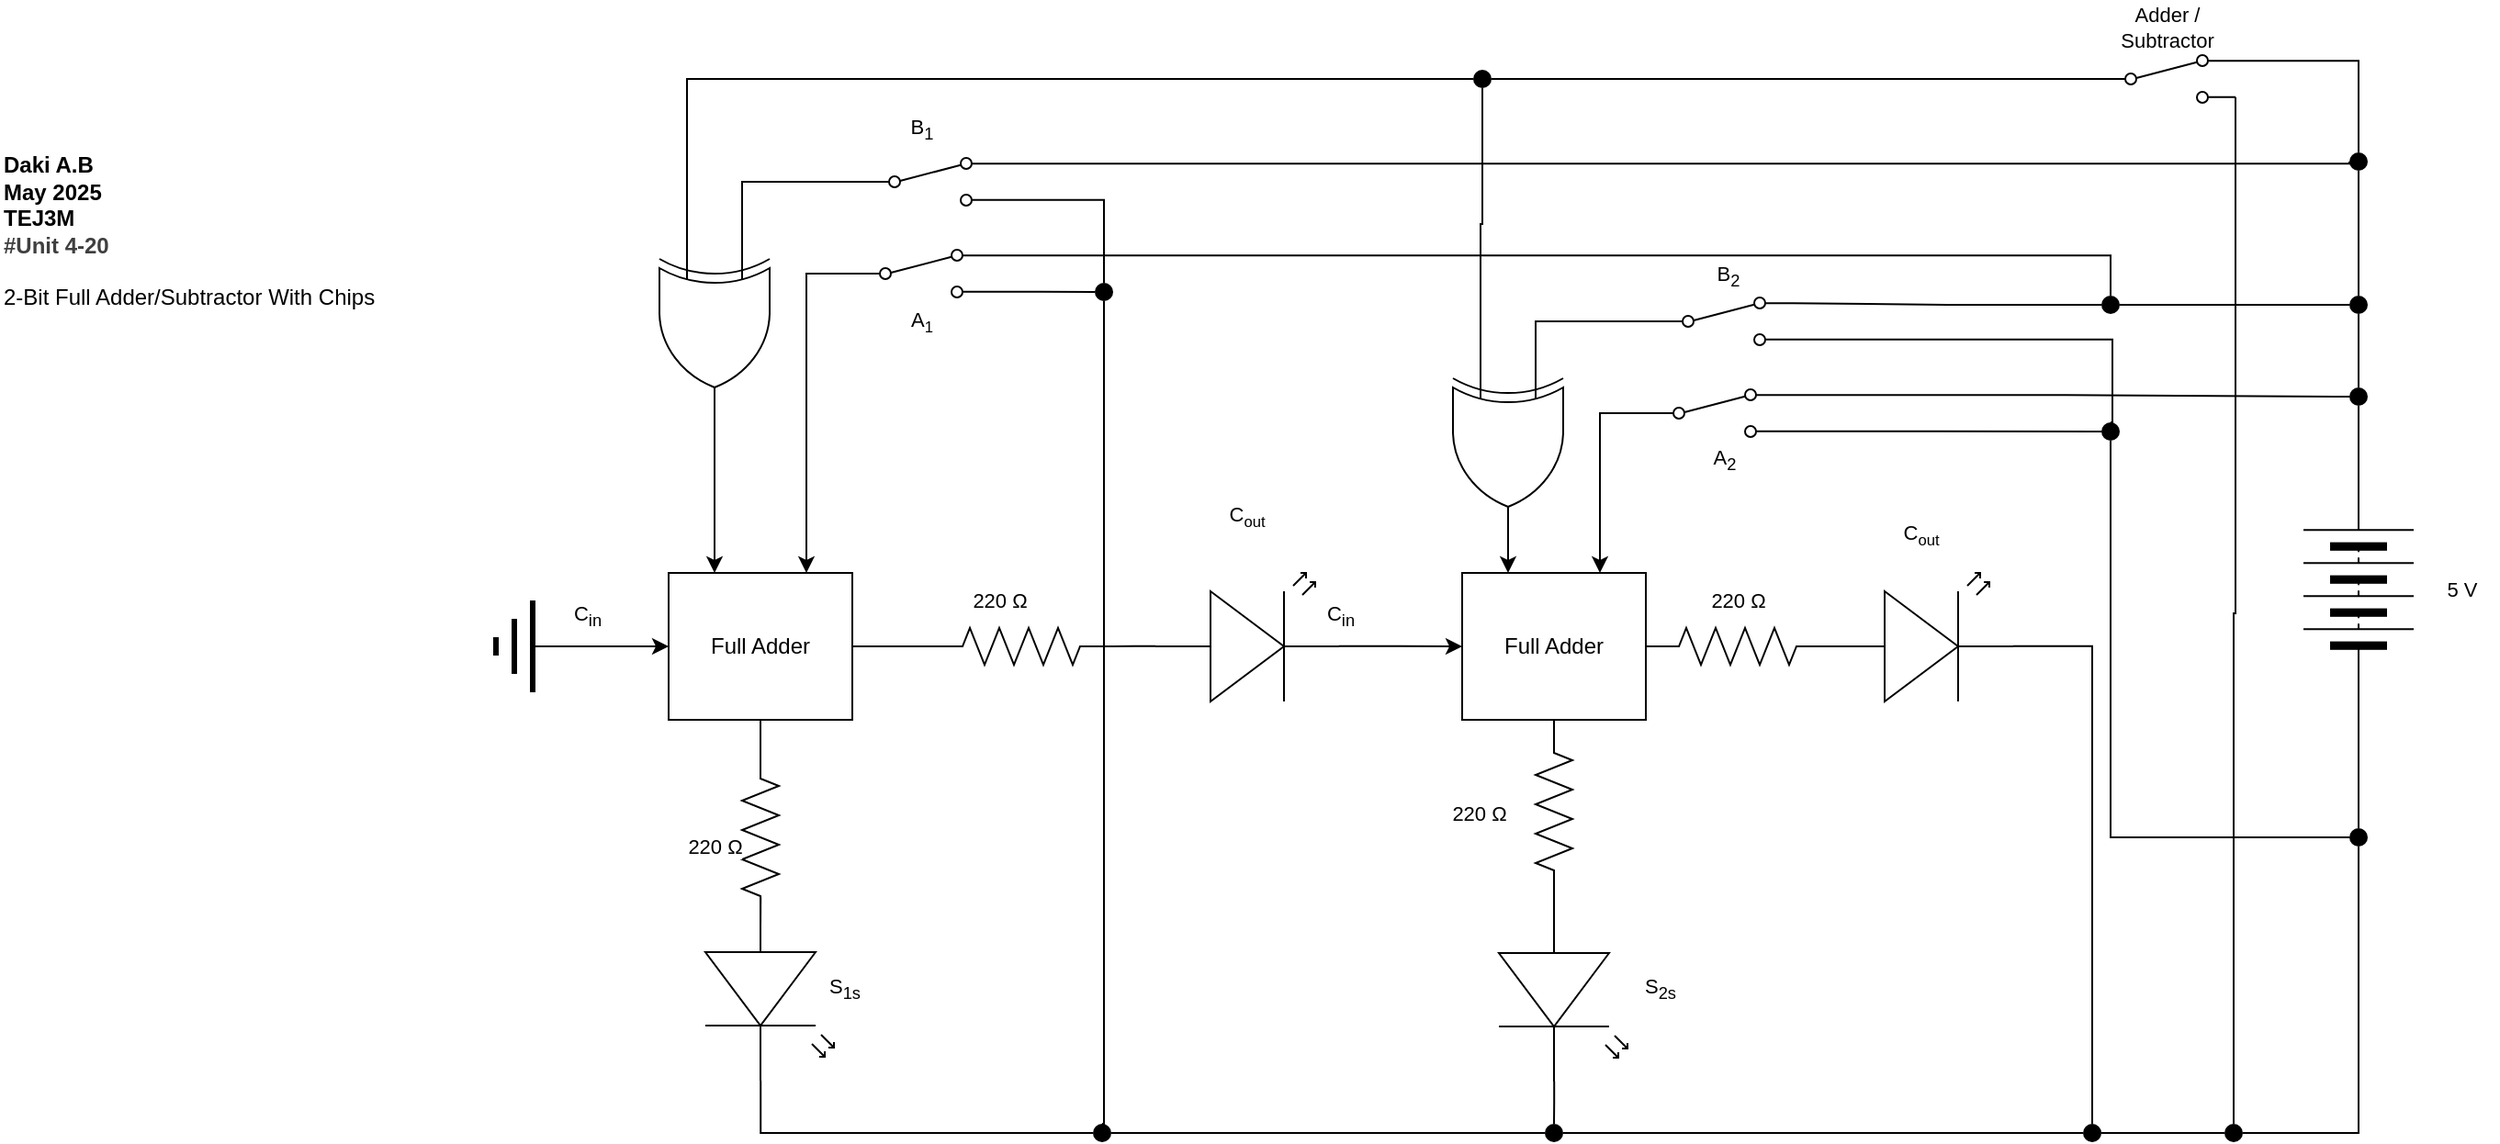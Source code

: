 <mxfile>
    <diagram id="YG_yXFg-I006SdFU7Ujp" name="Page-1">
        <mxGraphModel dx="813" dy="429" grid="1" gridSize="10" guides="1" tooltips="1" connect="1" arrows="1" fold="1" page="1" pageScale="1" pageWidth="827" pageHeight="1169" math="0" shadow="0">
            <root>
                <mxCell id="0"/>
                <mxCell id="1" parent="0"/>
                <mxCell id="171" style="edgeStyle=orthogonalEdgeStyle;shape=connector;rounded=0;html=1;exitX=0;exitY=0.5;exitDx=0;exitDy=0;strokeColor=default;align=center;verticalAlign=middle;fontFamily=Helvetica;fontSize=11;fontColor=default;labelBackgroundColor=default;endArrow=none;endFill=0;startArrow=classic;startFill=1;" parent="1" source="172" edge="1">
                    <mxGeometry relative="1" as="geometry">
                        <mxPoint x="510" y="646" as="targetPoint"/>
                    </mxGeometry>
                </mxCell>
                <mxCell id="172" value="Full Adder" style="rounded=0;whiteSpace=wrap;html=1;" parent="1" vertex="1">
                    <mxGeometry x="584" y="606" width="100" height="80" as="geometry"/>
                </mxCell>
                <mxCell id="173" value="A&lt;font size=&quot;1&quot;&gt;&lt;sub&gt;1&lt;/sub&gt;&lt;/font&gt;" style="text;html=1;align=center;verticalAlign=middle;whiteSpace=wrap;rounded=0;fontFamily=Helvetica;fontSize=11;fontColor=default;labelBackgroundColor=default;" parent="1" vertex="1">
                    <mxGeometry x="691.5" y="454" width="60" height="30" as="geometry"/>
                </mxCell>
                <mxCell id="174" value="B&lt;sub&gt;1&lt;/sub&gt;" style="text;html=1;align=center;verticalAlign=middle;whiteSpace=wrap;rounded=0;fontFamily=Helvetica;fontSize=11;fontColor=default;labelBackgroundColor=default;" parent="1" vertex="1">
                    <mxGeometry x="691.5" y="350" width="60" height="30" as="geometry"/>
                </mxCell>
                <mxCell id="175" value="C&lt;sub&gt;in&lt;/sub&gt;" style="text;html=1;align=center;verticalAlign=middle;whiteSpace=wrap;rounded=0;fontFamily=Helvetica;fontSize=11;fontColor=default;labelBackgroundColor=default;" parent="1" vertex="1">
                    <mxGeometry x="510" y="615" width="60" height="30" as="geometry"/>
                </mxCell>
                <mxCell id="176" value="C&lt;font size=&quot;1&quot;&gt;&lt;sub&gt;out&lt;/sub&gt;&lt;/font&gt;" style="text;html=1;align=center;verticalAlign=middle;whiteSpace=wrap;rounded=0;fontFamily=Helvetica;fontSize=11;fontColor=default;labelBackgroundColor=default;" parent="1" vertex="1">
                    <mxGeometry x="869" y="560" width="60" height="30" as="geometry"/>
                </mxCell>
                <mxCell id="177" value="S&lt;sub&gt;1s&lt;/sub&gt;" style="text;html=1;align=center;verticalAlign=middle;whiteSpace=wrap;rounded=0;fontFamily=Helvetica;fontSize=11;fontColor=default;labelBackgroundColor=default;" parent="1" vertex="1">
                    <mxGeometry x="650" y="818" width="60" height="30" as="geometry"/>
                </mxCell>
                <mxCell id="178" value="Full Adder" style="rounded=0;whiteSpace=wrap;html=1;" parent="1" vertex="1">
                    <mxGeometry x="1016" y="606" width="100" height="80" as="geometry"/>
                </mxCell>
                <mxCell id="179" value="A&lt;sub&gt;2&lt;/sub&gt;" style="text;html=1;align=center;verticalAlign=middle;whiteSpace=wrap;rounded=0;fontFamily=Helvetica;fontSize=11;fontColor=default;labelBackgroundColor=default;" parent="1" vertex="1">
                    <mxGeometry x="1128.5" y="530" width="60" height="30" as="geometry"/>
                </mxCell>
                <mxCell id="180" value="B&lt;sub&gt;2&lt;/sub&gt;" style="text;html=1;align=center;verticalAlign=middle;whiteSpace=wrap;rounded=0;fontFamily=Helvetica;fontSize=11;fontColor=default;labelBackgroundColor=default;" parent="1" vertex="1">
                    <mxGeometry x="1131" y="430" width="60" height="30" as="geometry"/>
                </mxCell>
                <mxCell id="181" value="C&lt;sub&gt;in&lt;/sub&gt;" style="text;html=1;align=center;verticalAlign=middle;whiteSpace=wrap;rounded=0;fontFamily=Helvetica;fontSize=11;fontColor=default;labelBackgroundColor=default;" parent="1" vertex="1">
                    <mxGeometry x="920" y="615" width="60" height="30" as="geometry"/>
                </mxCell>
                <mxCell id="182" value="C&lt;font size=&quot;1&quot;&gt;&lt;sub&gt;out&lt;/sub&gt;&lt;/font&gt;" style="text;html=1;align=center;verticalAlign=middle;whiteSpace=wrap;rounded=0;fontFamily=Helvetica;fontSize=11;fontColor=default;labelBackgroundColor=default;" parent="1" vertex="1">
                    <mxGeometry x="1236" y="570" width="60" height="30" as="geometry"/>
                </mxCell>
                <mxCell id="183" value="S&lt;sub&gt;2s&lt;/sub&gt;" style="text;html=1;align=center;verticalAlign=middle;whiteSpace=wrap;rounded=0;fontFamily=Helvetica;fontSize=11;fontColor=default;labelBackgroundColor=default;" parent="1" vertex="1">
                    <mxGeometry x="1094" y="817.5" width="60" height="30" as="geometry"/>
                </mxCell>
                <mxCell id="184" style="edgeStyle=orthogonalEdgeStyle;shape=connector;rounded=0;html=1;exitX=1;exitY=0.57;exitDx=0;exitDy=0;exitPerimeter=0;entryX=0.5;entryY=0;entryDx=0;entryDy=0;strokeColor=default;align=center;verticalAlign=middle;fontFamily=Helvetica;fontSize=11;fontColor=default;labelBackgroundColor=default;endArrow=none;endFill=0;" parent="1" source="185" target="203" edge="1">
                    <mxGeometry relative="1" as="geometry"/>
                </mxCell>
                <mxCell id="185" value="" style="verticalLabelPosition=bottom;shadow=0;dashed=0;align=center;html=1;verticalAlign=top;shape=mxgraph.electrical.opto_electronics.led_2;pointerEvents=1;rotation=90;" parent="1" vertex="1">
                    <mxGeometry x="1021" y="798" width="100" height="70" as="geometry"/>
                </mxCell>
                <mxCell id="186" style="edgeStyle=orthogonalEdgeStyle;shape=connector;rounded=0;html=1;exitX=1;exitY=0.57;exitDx=0;exitDy=0;exitPerimeter=0;entryX=0.5;entryY=0;entryDx=0;entryDy=0;strokeColor=default;align=center;verticalAlign=middle;fontFamily=Helvetica;fontSize=11;fontColor=default;labelBackgroundColor=default;endArrow=none;endFill=0;" parent="1" source="187" target="205" edge="1">
                    <mxGeometry relative="1" as="geometry"/>
                </mxCell>
                <mxCell id="187" value="" style="verticalLabelPosition=bottom;shadow=0;dashed=0;align=center;html=1;verticalAlign=top;shape=mxgraph.electrical.opto_electronics.led_2;pointerEvents=1;rotation=0;" parent="1" vertex="1">
                    <mxGeometry x="1216" y="606" width="100" height="70" as="geometry"/>
                </mxCell>
                <mxCell id="188" value="" style="pointerEvents=1;verticalLabelPosition=bottom;shadow=0;dashed=0;align=center;html=1;verticalAlign=top;shape=mxgraph.electrical.resistors.resistor_2;fontFamily=Helvetica;fontSize=11;fontColor=default;labelBackgroundColor=default;" parent="1" vertex="1">
                    <mxGeometry x="1116" y="636" width="100" height="20" as="geometry"/>
                </mxCell>
                <mxCell id="189" value="" style="pointerEvents=1;verticalLabelPosition=bottom;shadow=0;dashed=0;align=center;html=1;verticalAlign=top;shape=mxgraph.electrical.resistors.resistor_2;fontFamily=Helvetica;fontSize=11;fontColor=default;labelBackgroundColor=default;rotation=90;" parent="1" vertex="1">
                    <mxGeometry x="1016" y="726" width="100" height="20" as="geometry"/>
                </mxCell>
                <mxCell id="190" style="edgeStyle=orthogonalEdgeStyle;shape=connector;rounded=0;html=1;exitX=1;exitY=0.57;exitDx=0;exitDy=0;exitPerimeter=0;entryX=0;entryY=0.5;entryDx=0;entryDy=0;strokeColor=default;align=center;verticalAlign=middle;fontFamily=Helvetica;fontSize=11;fontColor=default;labelBackgroundColor=default;endArrow=none;endFill=0;" parent="1" source="191" target="225" edge="1">
                    <mxGeometry relative="1" as="geometry"/>
                </mxCell>
                <mxCell id="191" value="" style="verticalLabelPosition=bottom;shadow=0;dashed=0;align=center;html=1;verticalAlign=top;shape=mxgraph.electrical.opto_electronics.led_2;pointerEvents=1;rotation=90;" parent="1" vertex="1">
                    <mxGeometry x="589" y="797.5" width="100" height="70" as="geometry"/>
                </mxCell>
                <mxCell id="260" style="edgeStyle=orthogonalEdgeStyle;shape=connector;rounded=0;html=1;exitX=0;exitY=0.5;exitDx=0;exitDy=0;exitPerimeter=0;entryX=0.5;entryY=1;entryDx=0;entryDy=0;strokeColor=default;align=center;verticalAlign=middle;fontFamily=Helvetica;fontSize=11;fontColor=default;labelBackgroundColor=default;endArrow=none;endFill=0;" parent="1" source="192" target="172" edge="1">
                    <mxGeometry relative="1" as="geometry"/>
                </mxCell>
                <mxCell id="192" value="" style="pointerEvents=1;verticalLabelPosition=bottom;shadow=0;dashed=0;align=center;html=1;verticalAlign=top;shape=mxgraph.electrical.resistors.resistor_2;fontFamily=Helvetica;fontSize=11;fontColor=default;labelBackgroundColor=default;rotation=90;" parent="1" vertex="1">
                    <mxGeometry x="584" y="740" width="100" height="20" as="geometry"/>
                </mxCell>
                <mxCell id="193" style="edgeStyle=orthogonalEdgeStyle;shape=connector;rounded=0;html=1;exitX=1;exitY=0.57;exitDx=0;exitDy=0;exitPerimeter=0;entryX=0;entryY=0.5;entryDx=0;entryDy=0;strokeColor=default;align=center;verticalAlign=middle;fontFamily=Helvetica;fontSize=11;fontColor=default;labelBackgroundColor=default;endArrow=classic;endFill=1;" parent="1" source="194" target="178" edge="1">
                    <mxGeometry relative="1" as="geometry"/>
                </mxCell>
                <mxCell id="194" value="" style="verticalLabelPosition=bottom;shadow=0;dashed=0;align=center;html=1;verticalAlign=top;shape=mxgraph.electrical.opto_electronics.led_2;pointerEvents=1;rotation=0;" parent="1" vertex="1">
                    <mxGeometry x="849" y="606" width="100" height="70" as="geometry"/>
                </mxCell>
                <mxCell id="195" style="edgeStyle=orthogonalEdgeStyle;shape=connector;rounded=0;html=1;exitX=0;exitY=0.5;exitDx=0;exitDy=0;exitPerimeter=0;entryX=1;entryY=0.5;entryDx=0;entryDy=0;strokeColor=default;align=center;verticalAlign=middle;fontFamily=Helvetica;fontSize=11;fontColor=default;labelBackgroundColor=default;endArrow=none;endFill=0;" parent="1" source="196" target="172" edge="1">
                    <mxGeometry relative="1" as="geometry"/>
                </mxCell>
                <mxCell id="196" value="" style="pointerEvents=1;verticalLabelPosition=bottom;shadow=0;dashed=0;align=center;html=1;verticalAlign=top;shape=mxgraph.electrical.resistors.resistor_2;fontFamily=Helvetica;fontSize=11;fontColor=default;labelBackgroundColor=default;rotation=0;" parent="1" vertex="1">
                    <mxGeometry x="726" y="636" width="100" height="20" as="geometry"/>
                </mxCell>
                <mxCell id="197" style="edgeStyle=orthogonalEdgeStyle;shape=connector;rounded=0;html=1;exitX=1;exitY=0.5;exitDx=0;exitDy=0;entryX=0.5;entryY=1;entryDx=0;entryDy=0;strokeColor=default;align=center;verticalAlign=middle;fontFamily=Helvetica;fontSize=11;fontColor=default;labelBackgroundColor=default;endArrow=none;endFill=0;" parent="1" source="199" target="221" edge="1">
                    <mxGeometry relative="1" as="geometry"/>
                </mxCell>
                <mxCell id="198" style="edgeStyle=orthogonalEdgeStyle;shape=connector;rounded=0;html=1;exitX=0;exitY=0.5;exitDx=0;exitDy=0;entryX=0.5;entryY=0;entryDx=0;entryDy=0;strokeColor=default;align=center;verticalAlign=middle;fontFamily=Helvetica;fontSize=11;fontColor=default;labelBackgroundColor=default;endArrow=none;endFill=0;" parent="1" source="199" target="230" edge="1">
                    <mxGeometry relative="1" as="geometry"/>
                </mxCell>
                <mxCell id="199" value="" style="pointerEvents=1;verticalLabelPosition=bottom;shadow=0;dashed=0;align=center;html=1;verticalAlign=top;shape=mxgraph.electrical.miscellaneous.batteryStack;fontFamily=Helvetica;fontSize=11;fontColor=default;labelBackgroundColor=default;rotation=-90;" parent="1" vertex="1">
                    <mxGeometry x="1454" y="585" width="100" height="60" as="geometry"/>
                </mxCell>
                <mxCell id="200" style="edgeStyle=orthogonalEdgeStyle;shape=connector;rounded=0;html=1;exitX=1;exitY=0.5;exitDx=0;exitDy=0;exitPerimeter=0;entryX=0;entryY=0.57;entryDx=0;entryDy=0;entryPerimeter=0;strokeColor=default;align=center;verticalAlign=middle;fontFamily=Helvetica;fontSize=11;fontColor=default;labelBackgroundColor=default;endArrow=none;endFill=0;" parent="1" source="192" target="191" edge="1">
                    <mxGeometry relative="1" as="geometry"/>
                </mxCell>
                <mxCell id="201" style="edgeStyle=orthogonalEdgeStyle;shape=connector;rounded=0;html=1;exitX=0;exitY=0.57;exitDx=0;exitDy=0;exitPerimeter=0;entryX=1;entryY=0.5;entryDx=0;entryDy=0;entryPerimeter=0;strokeColor=default;align=center;verticalAlign=middle;fontFamily=Helvetica;fontSize=11;fontColor=default;labelBackgroundColor=default;endArrow=none;endFill=0;" parent="1" source="194" target="196" edge="1">
                    <mxGeometry relative="1" as="geometry"/>
                </mxCell>
                <mxCell id="202" style="edgeStyle=orthogonalEdgeStyle;shape=connector;rounded=0;html=1;exitX=1;exitY=0.5;exitDx=0;exitDy=0;entryX=0;entryY=0.5;entryDx=0;entryDy=0;strokeColor=default;align=center;verticalAlign=middle;fontFamily=Helvetica;fontSize=11;fontColor=default;labelBackgroundColor=default;endArrow=none;endFill=0;" parent="1" source="203" target="205" edge="1">
                    <mxGeometry relative="1" as="geometry"/>
                </mxCell>
                <mxCell id="203" value="" style="shape=ellipse;fillColor=#000000;strokeColor=none;html=1;sketch=0;fontFamily=Helvetica;fontSize=11;fontColor=default;labelBackgroundColor=default;" parent="1" vertex="1">
                    <mxGeometry x="1061" y="906" width="10" height="10" as="geometry"/>
                </mxCell>
                <mxCell id="204" style="edgeStyle=orthogonalEdgeStyle;shape=connector;rounded=0;html=1;exitX=1;exitY=0.5;exitDx=0;exitDy=0;entryX=0;entryY=0.5;entryDx=0;entryDy=0;strokeColor=default;align=center;verticalAlign=middle;fontFamily=Helvetica;fontSize=11;fontColor=default;labelBackgroundColor=default;endArrow=none;endFill=0;" parent="1" source="205" target="257" edge="1">
                    <mxGeometry relative="1" as="geometry"/>
                </mxCell>
                <mxCell id="205" value="" style="shape=ellipse;fillColor=#000000;strokeColor=none;html=1;sketch=0;fontFamily=Helvetica;fontSize=11;fontColor=default;labelBackgroundColor=default;" parent="1" vertex="1">
                    <mxGeometry x="1354" y="906" width="10" height="10" as="geometry"/>
                </mxCell>
                <mxCell id="206" style="edgeStyle=orthogonalEdgeStyle;shape=connector;rounded=0;html=1;exitX=0;exitY=0.5;exitDx=0;exitDy=0;entryX=0.75;entryY=0;entryDx=0;entryDy=0;strokeColor=default;align=center;verticalAlign=middle;fontFamily=Helvetica;fontSize=11;fontColor=default;labelBackgroundColor=default;endArrow=classic;endFill=1;" parent="1" source="209" target="172" edge="1">
                    <mxGeometry relative="1" as="geometry"/>
                </mxCell>
                <mxCell id="207" style="edgeStyle=orthogonalEdgeStyle;shape=connector;rounded=0;html=1;exitX=1;exitY=0.12;exitDx=0;exitDy=0;entryX=0.5;entryY=0;entryDx=0;entryDy=0;strokeColor=default;align=center;verticalAlign=middle;fontFamily=Helvetica;fontSize=11;fontColor=default;labelBackgroundColor=default;endArrow=none;endFill=0;" parent="1" source="209" target="223" edge="1">
                    <mxGeometry relative="1" as="geometry">
                        <Array as="points">
                            <mxPoint x="1369" y="433"/>
                        </Array>
                    </mxGeometry>
                </mxCell>
                <mxCell id="208" style="edgeStyle=orthogonalEdgeStyle;shape=connector;rounded=0;html=1;exitX=1;exitY=0.88;exitDx=0;exitDy=0;entryX=0;entryY=0.5;entryDx=0;entryDy=0;strokeColor=default;align=center;verticalAlign=middle;fontFamily=Helvetica;fontSize=11;fontColor=default;labelBackgroundColor=default;endArrow=none;endFill=0;" parent="1" source="209" target="227" edge="1">
                    <mxGeometry relative="1" as="geometry"/>
                </mxCell>
                <mxCell id="209" value="" style="html=1;shape=mxgraph.electrical.electro-mechanical.twoWaySwitch;aspect=fixed;elSwitchState=2;fontFamily=Helvetica;fontSize=11;fontColor=default;labelBackgroundColor=default;" parent="1" vertex="1">
                    <mxGeometry x="684" y="430" width="75" height="26" as="geometry"/>
                </mxCell>
                <mxCell id="210" style="edgeStyle=orthogonalEdgeStyle;shape=connector;rounded=0;html=1;exitX=1;exitY=0.88;exitDx=0;exitDy=0;entryX=0.5;entryY=0;entryDx=0;entryDy=0;strokeColor=default;align=center;verticalAlign=middle;fontFamily=Helvetica;fontSize=11;fontColor=default;labelBackgroundColor=default;endArrow=none;endFill=0;" parent="1" source="211" target="227" edge="1">
                    <mxGeometry relative="1" as="geometry"/>
                </mxCell>
                <mxCell id="211" value="" style="html=1;shape=mxgraph.electrical.electro-mechanical.twoWaySwitch;aspect=fixed;elSwitchState=2;fontFamily=Helvetica;fontSize=11;fontColor=default;labelBackgroundColor=default;" parent="1" vertex="1">
                    <mxGeometry x="689" y="380" width="75" height="26" as="geometry"/>
                </mxCell>
                <mxCell id="212" style="edgeStyle=orthogonalEdgeStyle;shape=connector;rounded=0;html=1;exitX=0;exitY=0.5;exitDx=0;exitDy=0;entryX=0.75;entryY=0;entryDx=0;entryDy=0;strokeColor=default;align=center;verticalAlign=middle;fontFamily=Helvetica;fontSize=11;fontColor=default;labelBackgroundColor=default;endArrow=classic;endFill=1;" parent="1" source="215" target="178" edge="1">
                    <mxGeometry relative="1" as="geometry"/>
                </mxCell>
                <mxCell id="213" style="edgeStyle=orthogonalEdgeStyle;shape=connector;rounded=0;html=1;exitX=1;exitY=0.88;exitDx=0;exitDy=0;entryX=0;entryY=0.5;entryDx=0;entryDy=0;strokeColor=default;align=center;verticalAlign=middle;fontFamily=Helvetica;fontSize=11;fontColor=default;labelBackgroundColor=default;endArrow=none;endFill=0;" parent="1" source="215" target="229" edge="1">
                    <mxGeometry relative="1" as="geometry"/>
                </mxCell>
                <mxCell id="214" style="edgeStyle=orthogonalEdgeStyle;shape=connector;rounded=0;html=1;exitX=1;exitY=0.12;exitDx=0;exitDy=0;entryX=0;entryY=0.5;entryDx=0;entryDy=0;strokeColor=default;align=center;verticalAlign=middle;fontFamily=Helvetica;fontSize=11;fontColor=default;labelBackgroundColor=default;endArrow=none;endFill=0;" parent="1" source="215" target="221" edge="1">
                    <mxGeometry relative="1" as="geometry"/>
                </mxCell>
                <mxCell id="215" value="" style="html=1;shape=mxgraph.electrical.electro-mechanical.twoWaySwitch;aspect=fixed;elSwitchState=2;fontFamily=Helvetica;fontSize=11;fontColor=default;labelBackgroundColor=default;" parent="1" vertex="1">
                    <mxGeometry x="1116" y="506" width="75" height="26" as="geometry"/>
                </mxCell>
                <mxCell id="216" style="edgeStyle=orthogonalEdgeStyle;shape=connector;rounded=0;html=1;exitX=1;exitY=0.88;exitDx=0;exitDy=0;entryX=0.5;entryY=0;entryDx=0;entryDy=0;strokeColor=default;align=center;verticalAlign=middle;fontFamily=Helvetica;fontSize=11;fontColor=default;labelBackgroundColor=default;endArrow=none;endFill=0;" parent="1" source="217" target="229" edge="1">
                    <mxGeometry relative="1" as="geometry">
                        <Array as="points">
                            <mxPoint x="1370" y="479"/>
                            <mxPoint x="1370" y="524"/>
                        </Array>
                    </mxGeometry>
                </mxCell>
                <mxCell id="217" value="" style="html=1;shape=mxgraph.electrical.electro-mechanical.twoWaySwitch;aspect=fixed;elSwitchState=2;fontFamily=Helvetica;fontSize=11;fontColor=default;labelBackgroundColor=default;" parent="1" vertex="1">
                    <mxGeometry x="1121" y="456" width="75" height="26" as="geometry"/>
                </mxCell>
                <mxCell id="218" style="edgeStyle=orthogonalEdgeStyle;shape=connector;rounded=0;html=1;exitX=0;exitY=0.5;exitDx=0;exitDy=0;entryX=1;entryY=0.5;entryDx=0;entryDy=0;strokeColor=default;align=center;verticalAlign=middle;fontFamily=Helvetica;fontSize=11;fontColor=default;labelBackgroundColor=default;endArrow=none;endFill=0;" parent="1" source="219" target="223" edge="1">
                    <mxGeometry relative="1" as="geometry"/>
                </mxCell>
                <mxCell id="219" value="" style="shape=ellipse;fillColor=#000000;strokeColor=none;html=1;sketch=0;fontFamily=Helvetica;fontSize=11;fontColor=default;labelBackgroundColor=default;" parent="1" vertex="1">
                    <mxGeometry x="1499" y="455" width="10" height="10" as="geometry"/>
                </mxCell>
                <mxCell id="220" style="edgeStyle=orthogonalEdgeStyle;shape=connector;rounded=0;html=1;exitX=0.5;exitY=0;exitDx=0;exitDy=0;entryX=0.5;entryY=1;entryDx=0;entryDy=0;strokeColor=default;align=center;verticalAlign=middle;fontFamily=Helvetica;fontSize=11;fontColor=default;labelBackgroundColor=default;endArrow=none;endFill=0;" parent="1" source="221" target="219" edge="1">
                    <mxGeometry relative="1" as="geometry"/>
                </mxCell>
                <mxCell id="221" value="" style="shape=ellipse;fillColor=#000000;strokeColor=none;html=1;sketch=0;fontFamily=Helvetica;fontSize=11;fontColor=default;labelBackgroundColor=default;" parent="1" vertex="1">
                    <mxGeometry x="1499" y="505" width="10" height="10" as="geometry"/>
                </mxCell>
                <mxCell id="222" style="edgeStyle=orthogonalEdgeStyle;shape=connector;rounded=0;html=1;exitX=0;exitY=0.5;exitDx=0;exitDy=0;entryX=1;entryY=0.12;entryDx=0;entryDy=0;strokeColor=default;align=center;verticalAlign=middle;fontFamily=Helvetica;fontSize=11;fontColor=default;labelBackgroundColor=default;endArrow=none;endFill=0;" parent="1" source="223" target="217" edge="1">
                    <mxGeometry relative="1" as="geometry"/>
                </mxCell>
                <mxCell id="223" value="" style="shape=ellipse;fillColor=#000000;strokeColor=none;html=1;sketch=0;fontFamily=Helvetica;fontSize=11;fontColor=default;labelBackgroundColor=default;" parent="1" vertex="1">
                    <mxGeometry x="1364" y="455" width="10" height="10" as="geometry"/>
                </mxCell>
                <mxCell id="224" style="edgeStyle=orthogonalEdgeStyle;shape=connector;rounded=0;html=1;exitX=1;exitY=0.5;exitDx=0;exitDy=0;entryX=0;entryY=0.5;entryDx=0;entryDy=0;strokeColor=default;align=center;verticalAlign=middle;fontFamily=Helvetica;fontSize=11;fontColor=default;labelBackgroundColor=default;endArrow=none;endFill=0;" parent="1" source="225" target="203" edge="1">
                    <mxGeometry relative="1" as="geometry"/>
                </mxCell>
                <mxCell id="225" value="" style="shape=ellipse;fillColor=#000000;strokeColor=none;html=1;sketch=0;fontFamily=Helvetica;fontSize=11;fontColor=default;labelBackgroundColor=default;" parent="1" vertex="1">
                    <mxGeometry x="815" y="906" width="10" height="10" as="geometry"/>
                </mxCell>
                <mxCell id="226" style="edgeStyle=orthogonalEdgeStyle;shape=connector;rounded=0;html=1;exitX=0.5;exitY=1;exitDx=0;exitDy=0;entryX=0.5;entryY=0;entryDx=0;entryDy=0;strokeColor=default;align=center;verticalAlign=middle;fontFamily=Helvetica;fontSize=11;fontColor=default;labelBackgroundColor=default;endArrow=none;endFill=0;" parent="1" source="227" target="225" edge="1">
                    <mxGeometry relative="1" as="geometry">
                        <Array as="points">
                            <mxPoint x="821" y="906"/>
                        </Array>
                    </mxGeometry>
                </mxCell>
                <mxCell id="227" value="" style="shape=ellipse;fillColor=#000000;strokeColor=none;html=1;sketch=0;fontFamily=Helvetica;fontSize=11;fontColor=default;labelBackgroundColor=default;" parent="1" vertex="1">
                    <mxGeometry x="816" y="448" width="10" height="10" as="geometry"/>
                </mxCell>
                <mxCell id="228" style="edgeStyle=orthogonalEdgeStyle;shape=connector;rounded=0;html=1;exitX=0.5;exitY=1;exitDx=0;exitDy=0;entryX=0;entryY=0.5;entryDx=0;entryDy=0;strokeColor=default;align=center;verticalAlign=middle;fontFamily=Helvetica;fontSize=11;fontColor=default;labelBackgroundColor=default;endArrow=none;endFill=0;" parent="1" source="229" target="230" edge="1">
                    <mxGeometry relative="1" as="geometry">
                        <Array as="points">
                            <mxPoint x="1369" y="750"/>
                        </Array>
                    </mxGeometry>
                </mxCell>
                <mxCell id="229" value="" style="shape=ellipse;fillColor=#000000;strokeColor=none;html=1;sketch=0;fontFamily=Helvetica;fontSize=11;fontColor=default;labelBackgroundColor=default;" parent="1" vertex="1">
                    <mxGeometry x="1364" y="524" width="10" height="10" as="geometry"/>
                </mxCell>
                <mxCell id="230" value="" style="shape=ellipse;fillColor=#000000;strokeColor=none;html=1;sketch=0;fontFamily=Helvetica;fontSize=11;fontColor=default;labelBackgroundColor=default;" parent="1" vertex="1">
                    <mxGeometry x="1499" y="745" width="10" height="10" as="geometry"/>
                </mxCell>
                <mxCell id="231" value="" style="group;points=[[0,0,0,0,0],[0,0.25,0,0,0],[0,0.5,0,0,0],[0,0.75,0,0,0],[0,1,0,0,0],[0.25,0,0,0,0],[0.25,1,0,0,0],[0.5,0,0,0,0],[0.5,1,0,0,0],[0.75,0,0,0,0],[0.75,1,0,0,0],[1,0,0,0,0],[1,0.25,0,0,0],[1,0.5,0,0,0],[1,0.75,0,0,0],[1,1,0,0,0]];rotation=90;" parent="1" vertex="1" connectable="0">
                    <mxGeometry x="475" y="636" width="50" height="20" as="geometry"/>
                </mxCell>
                <mxCell id="232" value="" style="endArrow=none;html=1;rounded=0;strokeColor=default;align=center;verticalAlign=middle;fontFamily=Helvetica;fontSize=11;fontColor=default;labelBackgroundColor=default;edgeStyle=orthogonalEdgeStyle;startSize=12;endSize=12;strokeWidth=3;" parent="231" edge="1">
                    <mxGeometry width="50" height="50" relative="1" as="geometry">
                        <mxPoint x="35" y="-15" as="sourcePoint"/>
                        <mxPoint x="35" y="35" as="targetPoint"/>
                    </mxGeometry>
                </mxCell>
                <mxCell id="233" value="" style="endArrow=none;html=1;rounded=0;strokeColor=default;align=center;verticalAlign=middle;fontFamily=Helvetica;fontSize=11;fontColor=default;labelBackgroundColor=default;edgeStyle=orthogonalEdgeStyle;startSize=12;endSize=12;strokeWidth=3;" parent="231" edge="1">
                    <mxGeometry width="50" height="50" relative="1" as="geometry">
                        <mxPoint x="25" y="-5" as="sourcePoint"/>
                        <mxPoint x="25" y="25" as="targetPoint"/>
                    </mxGeometry>
                </mxCell>
                <mxCell id="234" value="" style="endArrow=none;html=1;rounded=0;strokeColor=default;align=center;verticalAlign=middle;fontFamily=Helvetica;fontSize=11;fontColor=default;labelBackgroundColor=default;edgeStyle=orthogonalEdgeStyle;startSize=12;endSize=12;strokeWidth=3;" parent="231" edge="1">
                    <mxGeometry width="50" height="50" relative="1" as="geometry">
                        <mxPoint x="15" y="5" as="sourcePoint"/>
                        <mxPoint x="15" y="15" as="targetPoint"/>
                    </mxGeometry>
                </mxCell>
                <mxCell id="235" value="220 Ω" style="text;html=1;align=center;verticalAlign=middle;resizable=0;points=[];autosize=1;strokeColor=none;fillColor=none;fontFamily=Helvetica;fontSize=11;fontColor=default;labelBackgroundColor=default;" parent="1" vertex="1">
                    <mxGeometry x="739" y="606" width="50" height="30" as="geometry"/>
                </mxCell>
                <mxCell id="236" value="220 Ω" style="text;html=1;align=center;verticalAlign=middle;resizable=0;points=[];autosize=1;strokeColor=none;fillColor=none;fontFamily=Helvetica;fontSize=11;fontColor=default;labelBackgroundColor=default;" parent="1" vertex="1">
                    <mxGeometry x="1141" y="606" width="50" height="30" as="geometry"/>
                </mxCell>
                <mxCell id="237" value="220 Ω" style="text;html=1;align=center;verticalAlign=middle;resizable=0;points=[];autosize=1;strokeColor=none;fillColor=none;fontFamily=Helvetica;fontSize=11;fontColor=default;labelBackgroundColor=default;" parent="1" vertex="1">
                    <mxGeometry x="584" y="740" width="50" height="30" as="geometry"/>
                </mxCell>
                <mxCell id="238" value="220 Ω" style="text;html=1;align=center;verticalAlign=middle;resizable=0;points=[];autosize=1;strokeColor=none;fillColor=none;fontFamily=Helvetica;fontSize=11;fontColor=default;labelBackgroundColor=default;" parent="1" vertex="1">
                    <mxGeometry x="1000" y="722" width="50" height="30" as="geometry"/>
                </mxCell>
                <mxCell id="239" style="edgeStyle=orthogonalEdgeStyle;html=1;exitX=1;exitY=0.5;exitDx=0;exitDy=0;exitPerimeter=0;entryX=0.25;entryY=0;entryDx=0;entryDy=0;rounded=0;" parent="1" source="240" target="172" edge="1">
                    <mxGeometry relative="1" as="geometry"/>
                </mxCell>
                <mxCell id="240" value="" style="verticalLabelPosition=bottom;shadow=0;dashed=0;align=center;html=1;verticalAlign=top;shape=mxgraph.electrical.logic_gates.logic_gate;operation=xor;rotation=90;" parent="1" vertex="1">
                    <mxGeometry x="559" y="445" width="100" height="60" as="geometry"/>
                </mxCell>
                <mxCell id="241" style="edgeStyle=orthogonalEdgeStyle;shape=connector;rounded=0;html=1;exitX=1;exitY=0.5;exitDx=0;exitDy=0;exitPerimeter=0;entryX=0.25;entryY=0;entryDx=0;entryDy=0;strokeColor=default;align=center;verticalAlign=middle;fontFamily=Helvetica;fontSize=11;fontColor=default;labelBackgroundColor=default;endArrow=classic;endFill=1;" parent="1" source="242" target="178" edge="1">
                    <mxGeometry relative="1" as="geometry"/>
                </mxCell>
                <mxCell id="242" value="" style="verticalLabelPosition=bottom;shadow=0;dashed=0;align=center;html=1;verticalAlign=top;shape=mxgraph.electrical.logic_gates.logic_gate;operation=xor;rotation=90;" parent="1" vertex="1">
                    <mxGeometry x="991" y="510" width="100" height="60" as="geometry"/>
                </mxCell>
                <mxCell id="243" style="edgeStyle=orthogonalEdgeStyle;shape=connector;rounded=0;html=1;exitX=0;exitY=0.5;exitDx=0;exitDy=0;entryX=0;entryY=0.25;entryDx=0;entryDy=0;entryPerimeter=0;strokeColor=default;align=center;verticalAlign=middle;fontFamily=Helvetica;fontSize=11;fontColor=default;labelBackgroundColor=default;endArrow=none;endFill=0;" parent="1" source="217" target="242" edge="1">
                    <mxGeometry relative="1" as="geometry"/>
                </mxCell>
                <mxCell id="244" style="edgeStyle=orthogonalEdgeStyle;shape=connector;rounded=0;html=1;exitX=0;exitY=0.5;exitDx=0;exitDy=0;entryX=0;entryY=0.25;entryDx=0;entryDy=0;entryPerimeter=0;strokeColor=default;align=center;verticalAlign=middle;fontFamily=Helvetica;fontSize=11;fontColor=default;labelBackgroundColor=default;endArrow=none;endFill=0;" parent="1" source="211" target="240" edge="1">
                    <mxGeometry relative="1" as="geometry"/>
                </mxCell>
                <mxCell id="245" style="edgeStyle=orthogonalEdgeStyle;shape=connector;rounded=0;html=1;exitX=0;exitY=0.5;exitDx=0;exitDy=0;entryX=1;entryY=0.5;entryDx=0;entryDy=0;strokeColor=default;align=center;verticalAlign=middle;fontFamily=Helvetica;fontSize=11;fontColor=default;labelBackgroundColor=default;endArrow=none;endFill=0;" parent="1" source="246" target="247" edge="1">
                    <mxGeometry relative="1" as="geometry"/>
                </mxCell>
                <mxCell id="246" value="" style="html=1;shape=mxgraph.electrical.electro-mechanical.twoWaySwitch;aspect=fixed;elSwitchState=2;fontFamily=Helvetica;fontSize=11;fontColor=default;labelBackgroundColor=default;" parent="1" vertex="1">
                    <mxGeometry x="1362" y="324" width="75" height="26" as="geometry"/>
                </mxCell>
                <mxCell id="247" value="" style="shape=ellipse;fillColor=#000000;strokeColor=none;html=1;sketch=0;fontFamily=Helvetica;fontSize=11;fontColor=default;labelBackgroundColor=default;" parent="1" vertex="1">
                    <mxGeometry x="1022" y="332" width="10" height="10" as="geometry"/>
                </mxCell>
                <mxCell id="248" style="edgeStyle=orthogonalEdgeStyle;shape=connector;rounded=0;html=1;exitX=0.5;exitY=1;exitDx=0;exitDy=0;entryX=0;entryY=0.75;entryDx=0;entryDy=0;entryPerimeter=0;strokeColor=default;align=center;verticalAlign=middle;fontFamily=Helvetica;fontSize=11;fontColor=default;labelBackgroundColor=default;endArrow=none;endFill=0;" parent="1" source="247" target="242" edge="1">
                    <mxGeometry relative="1" as="geometry"/>
                </mxCell>
                <mxCell id="249" style="edgeStyle=orthogonalEdgeStyle;shape=connector;rounded=0;html=1;exitX=0;exitY=0.5;exitDx=0;exitDy=0;entryX=0;entryY=0.75;entryDx=0;entryDy=0;entryPerimeter=0;strokeColor=default;align=center;verticalAlign=middle;fontFamily=Helvetica;fontSize=11;fontColor=default;labelBackgroundColor=default;endArrow=none;endFill=0;" parent="1" source="247" target="240" edge="1">
                    <mxGeometry relative="1" as="geometry"/>
                </mxCell>
                <mxCell id="250" value="Adder / Subtractor" style="text;html=1;align=center;verticalAlign=middle;whiteSpace=wrap;rounded=0;fontFamily=Helvetica;fontSize=11;fontColor=default;labelBackgroundColor=default;" parent="1" vertex="1">
                    <mxGeometry x="1369.5" y="294" width="60" height="30" as="geometry"/>
                </mxCell>
                <mxCell id="251" style="edgeStyle=orthogonalEdgeStyle;shape=connector;rounded=0;html=1;exitX=0;exitY=0.5;exitDx=0;exitDy=0;entryX=1;entryY=0.12;entryDx=0;entryDy=0;strokeColor=default;align=center;verticalAlign=middle;fontFamily=Helvetica;fontSize=11;fontColor=default;labelBackgroundColor=default;endArrow=none;endFill=0;" parent="1" source="254" target="211" edge="1">
                    <mxGeometry relative="1" as="geometry">
                        <Array as="points">
                            <mxPoint x="1499" y="383"/>
                        </Array>
                    </mxGeometry>
                </mxCell>
                <mxCell id="252" style="edgeStyle=orthogonalEdgeStyle;shape=connector;rounded=0;html=1;exitX=0.5;exitY=1;exitDx=0;exitDy=0;entryX=0.5;entryY=0;entryDx=0;entryDy=0;strokeColor=default;align=center;verticalAlign=middle;fontFamily=Helvetica;fontSize=11;fontColor=default;labelBackgroundColor=default;endArrow=none;endFill=0;" parent="1" source="254" target="219" edge="1">
                    <mxGeometry relative="1" as="geometry"/>
                </mxCell>
                <mxCell id="253" style="edgeStyle=orthogonalEdgeStyle;shape=connector;rounded=0;html=1;exitX=0.5;exitY=0;exitDx=0;exitDy=0;entryX=1;entryY=0.12;entryDx=0;entryDy=0;strokeColor=default;align=center;verticalAlign=middle;fontFamily=Helvetica;fontSize=11;fontColor=default;labelBackgroundColor=default;endArrow=none;endFill=0;" parent="1" source="254" target="246" edge="1">
                    <mxGeometry relative="1" as="geometry"/>
                </mxCell>
                <mxCell id="254" value="" style="shape=ellipse;fillColor=#000000;strokeColor=none;html=1;sketch=0;fontFamily=Helvetica;fontSize=11;fontColor=default;labelBackgroundColor=default;" parent="1" vertex="1">
                    <mxGeometry x="1499" y="377" width="10" height="10" as="geometry"/>
                </mxCell>
                <mxCell id="255" style="edgeStyle=orthogonalEdgeStyle;shape=connector;rounded=0;html=1;exitX=1;exitY=0.5;exitDx=0;exitDy=0;entryX=0.5;entryY=1;entryDx=0;entryDy=0;strokeColor=default;align=center;verticalAlign=middle;fontFamily=Helvetica;fontSize=11;fontColor=default;labelBackgroundColor=default;endArrow=none;endFill=0;" parent="1" source="257" target="230" edge="1">
                    <mxGeometry relative="1" as="geometry"/>
                </mxCell>
                <mxCell id="256" style="edgeStyle=orthogonalEdgeStyle;shape=connector;rounded=0;html=1;exitX=0.5;exitY=0;exitDx=0;exitDy=0;entryX=1;entryY=0.88;entryDx=0;entryDy=0;strokeColor=default;align=center;verticalAlign=middle;fontFamily=Helvetica;fontSize=11;fontColor=default;labelBackgroundColor=default;endArrow=none;endFill=0;" parent="1" source="257" target="246" edge="1">
                    <mxGeometry relative="1" as="geometry">
                        <Array as="points">
                            <mxPoint x="1436" y="628"/>
                            <mxPoint x="1437" y="347"/>
                        </Array>
                    </mxGeometry>
                </mxCell>
                <mxCell id="257" value="" style="shape=ellipse;fillColor=#000000;strokeColor=none;html=1;sketch=0;fontFamily=Helvetica;fontSize=11;fontColor=default;labelBackgroundColor=default;" parent="1" vertex="1">
                    <mxGeometry x="1431" y="906" width="10" height="10" as="geometry"/>
                </mxCell>
                <mxCell id="258" value="&lt;div&gt;&lt;font color=&quot;#000000&quot;&gt;&lt;b&gt;Daki A.B&lt;/b&gt;&lt;/font&gt;&lt;/div&gt;&lt;div&gt;&lt;font color=&quot;#000000&quot;&gt;&lt;b&gt;May 2025&lt;br&gt;&lt;/b&gt;&lt;/font&gt;&lt;div&gt;&lt;span style=&quot;background-color: transparent;&quot;&gt;&lt;b&gt;TEJ3M&amp;nbsp;&lt;/b&gt;&lt;/span&gt;&lt;/div&gt;&lt;/div&gt;&lt;div&gt;&lt;div style=&quot;color: rgb(63, 63, 63);&quot;&gt;&lt;b&gt;#Unit 4-20&lt;/b&gt;&lt;/div&gt;&lt;/div&gt;&lt;div style=&quot;color: rgb(63, 63, 63);&quot;&gt;&lt;br&gt;&lt;/div&gt;&lt;div&gt;2-Bit Full Adder/Subtractor With Chips&lt;/div&gt;" style="text;html=1;align=left;verticalAlign=middle;resizable=0;points=[];autosize=1;strokeColor=none;fillColor=none;" parent="1" vertex="1">
                    <mxGeometry x="220" y="370" width="230" height="100" as="geometry"/>
                </mxCell>
                <mxCell id="261" value="5 V" style="text;html=1;align=center;verticalAlign=middle;resizable=0;points=[];autosize=1;strokeColor=none;fillColor=none;fontFamily=Helvetica;fontSize=11;fontColor=default;labelBackgroundColor=default;" parent="1" vertex="1">
                    <mxGeometry x="1540" y="600" width="40" height="30" as="geometry"/>
                </mxCell>
            </root>
        </mxGraphModel>
    </diagram>
</mxfile>